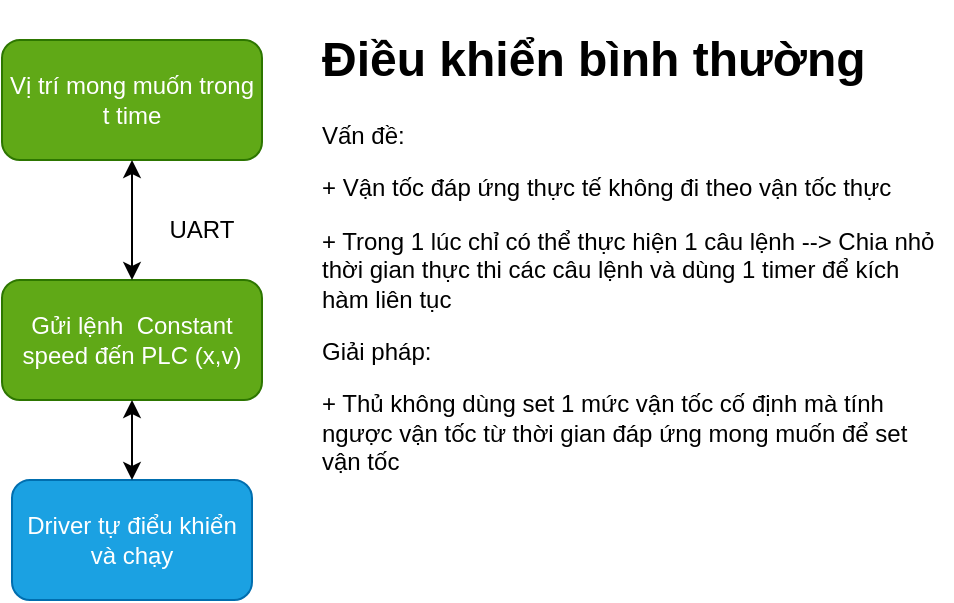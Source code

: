 <mxfile>
    <diagram id="URzutsSc7WELEcO6_oqw" name="Page-1">
        <mxGraphModel dx="1002" dy="571" grid="1" gridSize="10" guides="1" tooltips="1" connect="1" arrows="1" fold="1" page="1" pageScale="1" pageWidth="850" pageHeight="1100" math="0" shadow="0">
            <root>
                <mxCell id="0"/>
                <mxCell id="1" parent="0"/>
                <mxCell id="3" value="Vị trí mong muốn trong t time" style="rounded=1;whiteSpace=wrap;html=1;fillColor=#60a917;fontColor=#ffffff;strokeColor=#2D7600;" vertex="1" parent="1">
                    <mxGeometry x="110" y="110" width="130" height="60" as="geometry"/>
                </mxCell>
                <mxCell id="4" value="Gửi lệnh&amp;nbsp; Constant speed đến PLC (x,v)" style="rounded=1;whiteSpace=wrap;html=1;fillColor=#60a917;fontColor=#ffffff;strokeColor=#2D7600;" vertex="1" parent="1">
                    <mxGeometry x="110" y="230" width="130" height="60" as="geometry"/>
                </mxCell>
                <mxCell id="5" value="" style="endArrow=classic;startArrow=classic;html=1;entryX=0.5;entryY=1;entryDx=0;entryDy=0;exitX=0.5;exitY=0;exitDx=0;exitDy=0;" edge="1" parent="1" source="4" target="3">
                    <mxGeometry width="50" height="50" relative="1" as="geometry">
                        <mxPoint x="295" y="340" as="sourcePoint"/>
                        <mxPoint x="345" y="290" as="targetPoint"/>
                    </mxGeometry>
                </mxCell>
                <mxCell id="6" value="UART" style="text;html=1;strokeColor=none;fillColor=none;align=center;verticalAlign=middle;whiteSpace=wrap;rounded=0;" vertex="1" parent="1">
                    <mxGeometry x="180" y="190" width="60" height="30" as="geometry"/>
                </mxCell>
                <mxCell id="7" value="Driver tự điểu khiển và chạy" style="rounded=1;whiteSpace=wrap;html=1;fillColor=#1ba1e2;fontColor=#ffffff;strokeColor=#006EAF;" vertex="1" parent="1">
                    <mxGeometry x="115" y="330" width="120" height="60" as="geometry"/>
                </mxCell>
                <mxCell id="8" value="" style="endArrow=classic;startArrow=classic;html=1;entryX=0.5;entryY=1;entryDx=0;entryDy=0;exitX=0.5;exitY=0;exitDx=0;exitDy=0;" edge="1" parent="1" source="7" target="4">
                    <mxGeometry width="50" height="50" relative="1" as="geometry">
                        <mxPoint x="295" y="330" as="sourcePoint"/>
                        <mxPoint x="345" y="280" as="targetPoint"/>
                    </mxGeometry>
                </mxCell>
                <mxCell id="9" value="&lt;h1&gt;Điều khiển bình thường&lt;/h1&gt;&lt;p&gt;Vấn đề:&amp;nbsp;&lt;/p&gt;&lt;p&gt;+ Vận tốc đáp ứng thực tế không đi theo vận tốc thực&lt;/p&gt;&lt;p&gt;+ Trong 1 lúc chỉ có thể thực hiện 1 câu lệnh --&amp;gt; Chia nhỏ thời gian thực thi các câu lệnh và dùng 1 timer để kích hàm liên tục&amp;nbsp;&lt;/p&gt;&lt;p&gt;Giải pháp:&lt;/p&gt;&lt;p&gt;+ Thủ không dùng set 1 mức vận tốc cố định mà tính ngược vận tốc từ thời gian đáp ứng mong muốn để set vận tốc&lt;/p&gt;" style="text;html=1;strokeColor=none;fillColor=none;spacing=5;spacingTop=-20;whiteSpace=wrap;overflow=hidden;rounded=0;" vertex="1" parent="1">
                    <mxGeometry x="265" y="100" width="320" height="290" as="geometry"/>
                </mxCell>
            </root>
        </mxGraphModel>
    </diagram>
</mxfile>